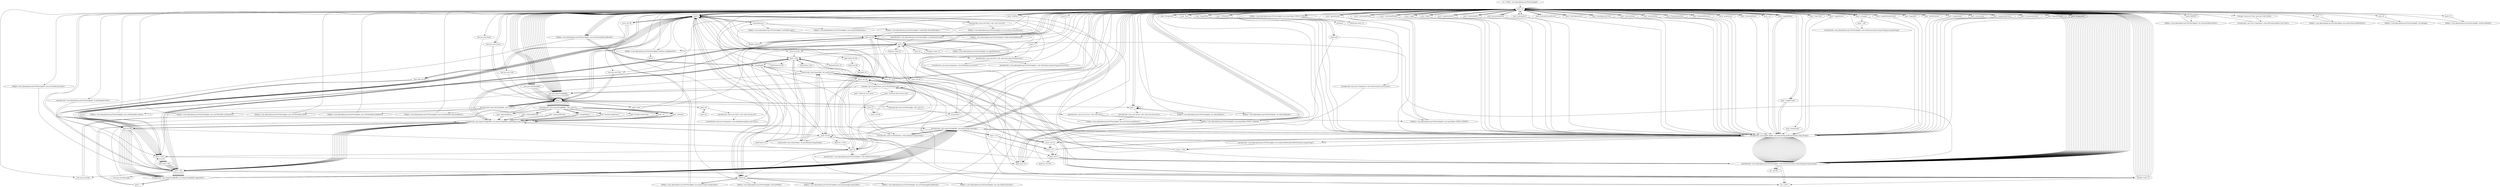 digraph "" {
    "r0 := @this: com.objectplanet.gui.PieChartApplet"
    "load.r r0"
    "r0 := @this: com.objectplanet.gui.PieChartApplet"->"load.r r0";
    "push 0"
    "load.r r0"->"push 0";
    "fieldput <com.objectplanet.gui.PieChartApplet: boolean autoRepaintOn>"
    "push 0"->"fieldput <com.objectplanet.gui.PieChartApplet: boolean autoRepaintOn>";
    "fieldput <com.objectplanet.gui.PieChartApplet: boolean autoRepaintOn>"->"load.r r0";
    "load.r r0"->"push 0";
    "push 0"->"push 0";
    "newmultiarray 2"
    "push 0"->"newmultiarray 2";
    "fieldput <com.objectplanet.gui.PieChartApplet: java.lang.Double[][] data>"
    "newmultiarray 2"->"fieldput <com.objectplanet.gui.PieChartApplet: java.lang.Double[][] data>";
    "fieldput <com.objectplanet.gui.PieChartApplet: java.lang.Double[][] data>"->"load.r r0";
    "load.r r0"->"push 0";
    "newarray"
    "push 0"->"newarray";
    "fieldput <com.objectplanet.gui.PieChartApplet: java.lang.String[] sampleLabels>"
    "newarray"->"fieldput <com.objectplanet.gui.PieChartApplet: java.lang.String[] sampleLabels>";
    "fieldput <com.objectplanet.gui.PieChartApplet: java.lang.String[] sampleLabels>"->"load.r r0";
    "load.r r0"->"push 0";
    "push 0"->"newarray";
    "fieldput <com.objectplanet.gui.PieChartApplet: java.lang.String[] seriesLabels>"
    "newarray"->"fieldput <com.objectplanet.gui.PieChartApplet: java.lang.String[] seriesLabels>";
    "fieldput <com.objectplanet.gui.PieChartApplet: java.lang.String[] seriesLabels>"->"load.r r0";
    "new java.util.Hashtable"
    "load.r r0"->"new java.util.Hashtable";
    "dup1.r"
    "new java.util.Hashtable"->"dup1.r";
    "specialinvoke <java.util.Hashtable: void <init>()>"
    "dup1.r"->"specialinvoke <java.util.Hashtable: void <init>()>";
    "fieldput <com.objectplanet.gui.PieChartApplet: java.util.Hashtable urlList>"
    "specialinvoke <java.util.Hashtable: void <init>()>"->"fieldput <com.objectplanet.gui.PieChartApplet: java.util.Hashtable urlList>";
    "fieldput <com.objectplanet.gui.PieChartApplet: java.util.Hashtable urlList>"->"load.r r0";
    "load.r r0"->"new java.util.Hashtable";
    "new java.util.Hashtable"->"dup1.r";
    "dup1.r"->"specialinvoke <java.util.Hashtable: void <init>()>";
    "fieldput <com.objectplanet.gui.PieChartApplet: java.util.Hashtable urlTargetList>"
    "specialinvoke <java.util.Hashtable: void <init>()>"->"fieldput <com.objectplanet.gui.PieChartApplet: java.util.Hashtable urlTargetList>";
    "fieldput <com.objectplanet.gui.PieChartApplet: java.util.Hashtable urlTargetList>"->"load.r r0";
    "load.r r0"->"new java.util.Hashtable";
    "new java.util.Hashtable"->"dup1.r";
    "dup1.r"->"specialinvoke <java.util.Hashtable: void <init>()>";
    "fieldput <com.objectplanet.gui.PieChartApplet: java.util.Hashtable labels>"
    "specialinvoke <java.util.Hashtable: void <init>()>"->"fieldput <com.objectplanet.gui.PieChartApplet: java.util.Hashtable labels>";
    "fieldput <com.objectplanet.gui.PieChartApplet: java.util.Hashtable labels>"->"load.r r0";
    "load.r r0"->"new java.util.Hashtable";
    "new java.util.Hashtable"->"dup1.r";
    "dup1.r"->"specialinvoke <java.util.Hashtable: void <init>()>";
    "fieldput <com.objectplanet.gui.PieChartApplet: java.util.Hashtable labelFonts>"
    "specialinvoke <java.util.Hashtable: void <init>()>"->"fieldput <com.objectplanet.gui.PieChartApplet: java.util.Hashtable labelFonts>";
    "fieldput <com.objectplanet.gui.PieChartApplet: java.util.Hashtable labelFonts>"->"load.r r0";
    "load.r r0"->"push 0";
    "push 0"->"push 0";
    "push 0"->"newmultiarray 2";
    "fieldput <com.objectplanet.gui.PieChartApplet: boolean[][] selectedSamples>"
    "newmultiarray 2"->"fieldput <com.objectplanet.gui.PieChartApplet: boolean[][] selectedSamples>";
    "fieldput <com.objectplanet.gui.PieChartApplet: boolean[][] selectedSamples>"->"load.r r0";
    "new java.awt.Point"
    "load.r r0"->"new java.awt.Point";
    "new java.awt.Point"->"dup1.r";
    "dup1.r"->"push 0";
    "push 0"->"push 0";
    "specialinvoke <java.awt.Point: void <init>(int,int)>"
    "push 0"->"specialinvoke <java.awt.Point: void <init>(int,int)>";
    "fieldput <com.objectplanet.gui.PieChartApplet: java.awt.Point mousePosition>"
    "specialinvoke <java.awt.Point: void <init>(int,int)>"->"fieldput <com.objectplanet.gui.PieChartApplet: java.awt.Point mousePosition>";
    "fieldput <com.objectplanet.gui.PieChartApplet: java.awt.Point mousePosition>"->"load.r r0";
    "load.r r0"->"new java.util.Hashtable";
    "new java.util.Hashtable"->"dup1.r";
    "dup1.r"->"specialinvoke <java.util.Hashtable: void <init>()>";
    "fieldput <com.objectplanet.gui.PieChartApplet: java.util.Hashtable detachedSlices>"
    "specialinvoke <java.util.Hashtable: void <init>()>"->"fieldput <com.objectplanet.gui.PieChartApplet: java.util.Hashtable detachedSlices>";
    "fieldput <com.objectplanet.gui.PieChartApplet: java.util.Hashtable detachedSlices>"->"load.r r0";
    "new java.awt.Insets"
    "load.r r0"->"new java.awt.Insets";
    "new java.awt.Insets"->"dup1.r";
    "push -1"
    "dup1.r"->"push -1";
    "push -1"->"push -1";
    "push -1"->"push -1";
    "push -1"->"push -1";
    "specialinvoke <java.awt.Insets: void <init>(int,int,int,int)>"
    "push -1"->"specialinvoke <java.awt.Insets: void <init>(int,int,int,int)>";
    "fieldput <com.objectplanet.gui.PieChartApplet: java.awt.Insets graphInsets>"
    "specialinvoke <java.awt.Insets: void <init>(int,int,int,int)>"->"fieldput <com.objectplanet.gui.PieChartApplet: java.awt.Insets graphInsets>";
    "fieldput <com.objectplanet.gui.PieChartApplet: java.awt.Insets graphInsets>"->"load.r r0";
    "push 3600000"
    "load.r r0"->"push 3600000";
    "fieldput <com.objectplanet.gui.PieChartApplet: int automaticRefreshTime>"
    "push 3600000"->"fieldput <com.objectplanet.gui.PieChartApplet: int automaticRefreshTime>";
    "fieldput <com.objectplanet.gui.PieChartApplet: int automaticRefreshTime>"->"load.r r0";
    "new java.awt.Cursor"
    "load.r r0"->"new java.awt.Cursor";
    "new java.awt.Cursor"->"dup1.r";
    "push 12"
    "dup1.r"->"push 12";
    "store.r $r136"
    "push 12"->"store.r $r136";
    "staticget <java.lang.System: java.io.PrintStream out>"
    "store.r $r136"->"staticget <java.lang.System: java.io.PrintStream out>";
    "push \"Could not set Cursor\""
    "staticget <java.lang.System: java.io.PrintStream out>"->"push \"Could not set Cursor\"";
    "virtualinvoke <java.io.PrintStream: void println(java.lang.String)>"
    "push \"Could not set Cursor\""->"virtualinvoke <java.io.PrintStream: void println(java.lang.String)>";
    "virtualinvoke <java.io.PrintStream: void println(java.lang.String)>"->"load.r r0";
    "push null"
    "load.r r0"->"push null";
    "fieldput <com.objectplanet.gui.PieChartApplet: java.lang.Object HAND_CURSOR>"
    "push null"->"fieldput <com.objectplanet.gui.PieChartApplet: java.lang.Object HAND_CURSOR>";
    "fieldput <com.objectplanet.gui.PieChartApplet: java.lang.Object HAND_CURSOR>"->"load.r r0";
    "load.r r0"->"push null";
    "fieldput <com.objectplanet.gui.PieChartApplet: java.lang.Object POINT_CURSOR>"
    "push null"->"fieldput <com.objectplanet.gui.PieChartApplet: java.lang.Object POINT_CURSOR>";
    "goto load.r r0"
    "fieldput <com.objectplanet.gui.PieChartApplet: java.lang.Object POINT_CURSOR>"->"goto load.r r0";
    "goto load.r r0"->"load.r r0";
    "staticget <java.awt.Color: java.awt.Color black>"
    "load.r r0"->"staticget <java.awt.Color: java.awt.Color black>";
    "virtualinvoke <java.awt.Component: void setForeground(java.awt.Color)>"
    "staticget <java.awt.Color: java.awt.Color black>"->"virtualinvoke <java.awt.Component: void setForeground(java.awt.Color)>";
    "virtualinvoke <java.awt.Component: void setForeground(java.awt.Color)>"->"load.r r0";
    "new java.awt.Color"
    "load.r r0"->"new java.awt.Color";
    "new java.awt.Color"->"dup1.r";
    "push 231"
    "dup1.r"->"push 231";
    "push 221"
    "push 231"->"push 221";
    "push 221"->"push 231";
    "specialinvoke <java.awt.Color: void <init>(int,int,int)>"
    "push 231"->"specialinvoke <java.awt.Color: void <init>(int,int,int)>";
    "virtualinvoke <java.awt.Component: void setBackground(java.awt.Color)>"
    "specialinvoke <java.awt.Color: void <init>(int,int,int)>"->"virtualinvoke <java.awt.Component: void setBackground(java.awt.Color)>";
    "virtualinvoke <java.awt.Component: void setBackground(java.awt.Color)>"->"load.r r0";
    "new java.awt.Font"
    "load.r r0"->"new java.awt.Font";
    "new java.awt.Font"->"dup1.r";
    "push \"Arial\""
    "dup1.r"->"push \"Arial\"";
    "push \"Arial\""->"push 0";
    "push 11"
    "push 0"->"push 11";
    "specialinvoke <java.awt.Font: void <init>(java.lang.String,int,int)>"
    "push 11"->"specialinvoke <java.awt.Font: void <init>(java.lang.String,int,int)>";
    "virtualinvoke <java.awt.Component: void setFont(java.awt.Font)>"
    "specialinvoke <java.awt.Font: void <init>(java.lang.String,int,int)>"->"virtualinvoke <java.awt.Component: void setFont(java.awt.Font)>";
    "virtualinvoke <java.awt.Component: void setFont(java.awt.Font)>"->"load.r r0";
    "push \"titleFont\""
    "load.r r0"->"push \"titleFont\"";
    "push \"titleFont\""->"new java.awt.Font";
    "new java.awt.Font"->"dup1.r";
    "dup1.r"->"push \"Arial\"";
    "push 1"
    "push \"Arial\""->"push 1";
    "push 14"
    "push 1"->"push 14";
    "push 14"->"specialinvoke <java.awt.Font: void <init>(java.lang.String,int,int)>";
    "specialinvoke <com.objectplanet.gui.PieChartApplet: void setFont(java.lang.String,java.awt.Font)>"
    "specialinvoke <java.awt.Font: void <init>(java.lang.String,int,int)>"->"specialinvoke <com.objectplanet.gui.PieChartApplet: void setFont(java.lang.String,java.awt.Font)>";
    "specialinvoke <com.objectplanet.gui.PieChartApplet: void setFont(java.lang.String,java.awt.Font)>"->"load.r r0";
    "push \",\""
    "load.r r0"->"push \",\"";
    "fieldput <com.objectplanet.gui.PieChartApplet: java.lang.String labelDelimiter>"
    "push \",\""->"fieldput <com.objectplanet.gui.PieChartApplet: java.lang.String labelDelimiter>";
    "fieldput <com.objectplanet.gui.PieChartApplet: java.lang.String labelDelimiter>"->"load.r r0";
    "load.r r0"->"push 1";
    "fieldput <com.objectplanet.gui.PieChartApplet: int legendPosition>"
    "push 1"->"fieldput <com.objectplanet.gui.PieChartApplet: int legendPosition>";
    "fieldput <com.objectplanet.gui.PieChartApplet: int legendPosition>"->"load.r r0";
    "load.r r0"->"push -1";
    "fieldput <com.objectplanet.gui.PieChartApplet: int selectedSeries>"
    "push -1"->"fieldput <com.objectplanet.gui.PieChartApplet: int selectedSeries>";
    "fieldput <com.objectplanet.gui.PieChartApplet: int selectedSeries>"->"load.r r0";
    "load.r r0"->"push -1";
    "fieldput <com.objectplanet.gui.PieChartApplet: int selectedSample>"
    "push -1"->"fieldput <com.objectplanet.gui.PieChartApplet: int selectedSample>";
    "fieldput <com.objectplanet.gui.PieChartApplet: int selectedSample>"->"load.r r0";
    "push 20"
    "load.r r0"->"push 20";
    "fieldput <com.objectplanet.gui.PieChartApplet: int pieAngle>"
    "push 20"->"fieldput <com.objectplanet.gui.PieChartApplet: int pieAngle>";
    "fieldput <com.objectplanet.gui.PieChartApplet: int pieAngle>"->"load.r r0";
    "push 0.4"
    "load.r r0"->"push 0.4";
    "fieldput <com.objectplanet.gui.PieChartApplet: double pieDepth>"
    "push 0.4"->"fieldput <com.objectplanet.gui.PieChartApplet: double pieDepth>";
    "fieldput <com.objectplanet.gui.PieChartApplet: double pieDepth>"->"load.r r0";
    "push 0.1"
    "load.r r0"->"push 0.1";
    "fieldput <com.objectplanet.gui.PieChartApplet: double detachedDistance>"
    "push 0.1"->"fieldput <com.objectplanet.gui.PieChartApplet: double detachedDistance>";
    "fieldput <com.objectplanet.gui.PieChartApplet: double detachedDistance>"->"push 1";
    "store.i $r136"
    "push 1"->"store.i $r136";
    "store.i $r136"->"push 0";
    "store.i i9"
    "push 0"->"store.i i9";
    "store.i i9"->"load.r r0";
    "load.r r0"->"load.r r0";
    "push \"sampleValues\""
    "load.r r0"->"push \"sampleValues\"";
    "virtualinvoke <java.applet.Applet: java.lang.String getParameter(java.lang.String)>"
    "push \"sampleValues\""->"virtualinvoke <java.applet.Applet: java.lang.String getParameter(java.lang.String)>";
    "specialinvoke <com.objectplanet.gui.PieChartApplet: java.lang.Double[] getDoubleValues(java.lang.String)>"
    "virtualinvoke <java.applet.Applet: java.lang.String getParameter(java.lang.String)>"->"specialinvoke <com.objectplanet.gui.PieChartApplet: java.lang.Double[] getDoubleValues(java.lang.String)>";
    "store.r r163"
    "specialinvoke <com.objectplanet.gui.PieChartApplet: java.lang.Double[] getDoubleValues(java.lang.String)>"->"store.r r163";
    "load.r r163"
    "store.r r163"->"load.r r163";
    "ifnull load.r r163"
    "load.r r163"->"ifnull load.r r163";
    "ifnull load.r r163"->"load.r r163";
    "arraylength"
    "load.r r163"->"arraylength";
    "arraylength"->"store.i i9";
    "store.i i9"->"load.r r0";
    "push \"sampleCount\""
    "load.r r0"->"push \"sampleCount\"";
    "push \"sampleCount\""->"virtualinvoke <java.applet.Applet: java.lang.String getParameter(java.lang.String)>";
    "store.r $r138"
    "virtualinvoke <java.applet.Applet: java.lang.String getParameter(java.lang.String)>"->"store.r $r138";
    "load.r $r138"
    "store.r $r138"->"load.r $r138";
    "ifnull load.r r0"
    "load.r $r138"->"ifnull load.r r0";
    "ifnull load.r r0"->"push 0";
    "push 0"->"load.r $r138";
    "staticinvoke <java.lang.Integer: int parseInt(java.lang.String)>"
    "load.r $r138"->"staticinvoke <java.lang.Integer: int parseInt(java.lang.String)>";
    "staticinvoke <java.lang.Math: int max(int,int)>"
    "staticinvoke <java.lang.Integer: int parseInt(java.lang.String)>"->"staticinvoke <java.lang.Math: int max(int,int)>";
    "staticinvoke <java.lang.Math: int max(int,int)>"->"store.i i9";
    "store.i i9"->"goto load.r r0";
    "goto load.r r0"->"load.r r0";
    "load.r r0"->"push 1";
    "load.i i9"
    "push 1"->"load.i i9";
    "specialinvoke <com.objectplanet.gui.PieChartApplet: void setDataCount(int,int)>"
    "load.i i9"->"specialinvoke <com.objectplanet.gui.PieChartApplet: void setDataCount(int,int)>";
    "specialinvoke <com.objectplanet.gui.PieChartApplet: void setDataCount(int,int)>"->"load.r r0";
    "load.r r0"->"push \"sampleValues\"";
    "push \"sampleValues\""->"load.r r0";
    "load.r r0"->"push \"sampleValues\"";
    "push \"sampleValues\""->"virtualinvoke <java.applet.Applet: java.lang.String getParameter(java.lang.String)>";
    "specialinvoke <com.objectplanet.gui.PieChartApplet: void initParameter(java.lang.String,java.lang.String)>"
    "virtualinvoke <java.applet.Applet: java.lang.String getParameter(java.lang.String)>"->"specialinvoke <com.objectplanet.gui.PieChartApplet: void initParameter(java.lang.String,java.lang.String)>";
    "specialinvoke <com.objectplanet.gui.PieChartApplet: void initParameter(java.lang.String,java.lang.String)>"->"load.r r163";
    "ifnonnull load.r r0"
    "load.r r163"->"ifnonnull load.r r0";
    "ifnonnull load.r r0"->"load.r r0";
    "push \"seriesCount\""
    "load.r r0"->"push \"seriesCount\"";
    "push \"seriesCount\""->"virtualinvoke <java.applet.Applet: java.lang.String getParameter(java.lang.String)>";
    "virtualinvoke <java.applet.Applet: java.lang.String getParameter(java.lang.String)>"->"store.r r163";
    "store.r r163"->"load.r r163";
    "load.r r163"->"ifnull load.r r0";
    "ifnull load.r r0"->"push 1";
    "push 1"->"load.r r163";
    "load.r r163"->"staticinvoke <java.lang.Integer: int parseInt(java.lang.String)>";
    "staticinvoke <java.lang.Integer: int parseInt(java.lang.String)>"->"staticinvoke <java.lang.Math: int max(int,int)>";
    "staticinvoke <java.lang.Math: int max(int,int)>"->"store.i $r136";
    "store.i $r136"->"goto load.r r0";
    "goto load.r r0"->"load.r r0";
    "load.r r0"->"push \"sampleCount\"";
    "push \"sampleCount\""->"virtualinvoke <java.applet.Applet: java.lang.String getParameter(java.lang.String)>";
    "virtualinvoke <java.applet.Applet: java.lang.String getParameter(java.lang.String)>"->"store.r r163";
    "store.r r163"->"push 1";
    "store.b $r138"
    "push 1"->"store.b $r138";
    "store.b $r138"->"load.r r163";
    "ifnull load.b $r138"
    "load.r r163"->"ifnull load.b $r138";
    "ifnull load.b $r138"->"push 0";
    "push 0"->"load.r r163";
    "load.r r163"->"staticinvoke <java.lang.Integer: int parseInt(java.lang.String)>";
    "staticinvoke <java.lang.Integer: int parseInt(java.lang.String)>"->"staticinvoke <java.lang.Math: int max(int,int)>";
    "staticinvoke <java.lang.Math: int max(int,int)>"->"store.i i9";
    "store.i i9"->"push 0";
    "push 0"->"store.b $r138";
    "goto load.b $r138"
    "store.b $r138"->"goto load.b $r138";
    "load.b $r138"
    "goto load.b $r138"->"load.b $r138";
    "ifeq load.r r0"
    "load.b $r138"->"ifeq load.r r0";
    "ifeq load.r r0"->"push 0";
    "store.i r163"
    "push 0"->"store.i r163";
    "goto load.i r163"
    "store.i r163"->"goto load.i r163";
    "load.i r163"
    "goto load.i r163"->"load.i r163";
    "load.i $r136"
    "load.i r163"->"load.i $r136";
    "ifcmplt.i load.r r0"
    "load.i $r136"->"ifcmplt.i load.r r0";
    "ifcmplt.i load.r r0"->"load.r r0";
    "load.r r0"->"load.i $r136";
    "load.i $r136"->"load.i i9";
    "load.i i9"->"specialinvoke <com.objectplanet.gui.PieChartApplet: void setDataCount(int,int)>";
    "specialinvoke <com.objectplanet.gui.PieChartApplet: void setDataCount(int,int)>"->"push 0";
    "push 0"->"store.i r163";
    "store.i r163"->"goto load.i r163";
    "goto load.i r163"->"load.i r163";
    "load.i r163"->"load.i $r136";
    "load.i $r136"->"ifcmplt.i load.r r0";
    "ifcmplt.i load.r r0"->"load.r r0";
    "load.r r0"->"load.i $r136";
    "load.i $r136"->"newarray";
    "newarray"->"fieldput <com.objectplanet.gui.PieChartApplet: java.lang.String[] seriesLabels>";
    "fieldput <com.objectplanet.gui.PieChartApplet: java.lang.String[] seriesLabels>"->"load.r r0";
    "load.r r0"->"load.i i9";
    "load.i i9"->"newarray";
    "newarray"->"fieldput <com.objectplanet.gui.PieChartApplet: java.lang.String[] sampleLabels>";
    "fieldput <com.objectplanet.gui.PieChartApplet: java.lang.String[] sampleLabels>"->"load.r r0";
    "load.r r0"->"load.i $r136";
    "load.i $r136"->"load.i i9";
    "load.i i9"->"newmultiarray 2";
    "fieldput <com.objectplanet.gui.PieChartApplet: double[][] angles>"
    "newmultiarray 2"->"fieldput <com.objectplanet.gui.PieChartApplet: double[][] angles>";
    "fieldput <com.objectplanet.gui.PieChartApplet: double[][] angles>"->"load.i $r136";
    "load.i $r136"->"push 1";
    "ifcmpne.i load.i i9"
    "push 1"->"ifcmpne.i load.i i9";
    "ifcmpne.i load.i i9"->"push 1";
    "push 1"->"store.i r163";
    "store.i r163"->"goto load.r r0";
    "goto load.r r0"->"load.r r0";
    "load.r r0"->"load.i r163";
    "load.i r163"->"newarray";
    "fieldput <com.objectplanet.gui.PieChartApplet: java.awt.Rectangle[] pieBounds>"
    "newarray"->"fieldput <com.objectplanet.gui.PieChartApplet: java.awt.Rectangle[] pieBounds>";
    "fieldput <com.objectplanet.gui.PieChartApplet: java.awt.Rectangle[] pieBounds>"->"load.r r0";
    "load.r r0"->"load.r r0";
    "fieldget <com.objectplanet.gui.PieChartApplet: java.awt.Rectangle[] pieBounds>"
    "load.r r0"->"fieldget <com.objectplanet.gui.PieChartApplet: java.awt.Rectangle[] pieBounds>";
    "fieldget <com.objectplanet.gui.PieChartApplet: java.awt.Rectangle[] pieBounds>"->"arraylength";
    "arraylength"->"newarray";
    "fieldput <com.objectplanet.gui.PieChartApplet: java.awt.Point[] pieCenter>"
    "newarray"->"fieldput <com.objectplanet.gui.PieChartApplet: java.awt.Point[] pieCenter>";
    "fieldput <com.objectplanet.gui.PieChartApplet: java.awt.Point[] pieCenter>"->"load.r r0";
    "load.r r0"->"load.r r0";
    "load.r r0"->"fieldget <com.objectplanet.gui.PieChartApplet: java.awt.Rectangle[] pieBounds>";
    "fieldget <com.objectplanet.gui.PieChartApplet: java.awt.Rectangle[] pieBounds>"->"arraylength";
    "arraylength"->"newarray";
    "fieldput <com.objectplanet.gui.PieChartApplet: int[] pieWidth>"
    "newarray"->"fieldput <com.objectplanet.gui.PieChartApplet: int[] pieWidth>";
    "fieldput <com.objectplanet.gui.PieChartApplet: int[] pieWidth>"->"push 0";
    "push 0"->"store.i r163";
    "store.i r163"->"goto load.i r163";
    "goto load.i r163"->"load.i r163";
    "load.i r163"->"load.r r0";
    "load.r r0"->"fieldget <com.objectplanet.gui.PieChartApplet: java.awt.Rectangle[] pieBounds>";
    "fieldget <com.objectplanet.gui.PieChartApplet: java.awt.Rectangle[] pieBounds>"->"arraylength";
    "arraylength"->"ifcmplt.i load.r r0";
    "ifcmplt.i load.r r0"->"load.r r0";
    "push \"chartTitle\""
    "load.r r0"->"push \"chartTitle\"";
    "push \"chartTitle\""->"load.r r0";
    "load.r r0"->"push \"chartTitle\"";
    "push \"chartTitle\""->"virtualinvoke <java.applet.Applet: java.lang.String getParameter(java.lang.String)>";
    "virtualinvoke <java.applet.Applet: java.lang.String getParameter(java.lang.String)>"->"specialinvoke <com.objectplanet.gui.PieChartApplet: void initParameter(java.lang.String,java.lang.String)>";
    "specialinvoke <com.objectplanet.gui.PieChartApplet: void initParameter(java.lang.String,java.lang.String)>"->"load.r r0";
    "push \"sampleColors\""
    "load.r r0"->"push \"sampleColors\"";
    "push \"sampleColors\""->"load.r r0";
    "load.r r0"->"push \"sampleColors\"";
    "push \"sampleColors\""->"virtualinvoke <java.applet.Applet: java.lang.String getParameter(java.lang.String)>";
    "virtualinvoke <java.applet.Applet: java.lang.String getParameter(java.lang.String)>"->"specialinvoke <com.objectplanet.gui.PieChartApplet: void initParameter(java.lang.String,java.lang.String)>";
    "specialinvoke <com.objectplanet.gui.PieChartApplet: void initParameter(java.lang.String,java.lang.String)>"->"load.r r0";
    "push \"sampleDecimalCount\""
    "load.r r0"->"push \"sampleDecimalCount\"";
    "push \"sampleDecimalCount\""->"load.r r0";
    "load.r r0"->"push \"sampleDecimalCount\"";
    "push \"sampleDecimalCount\""->"virtualinvoke <java.applet.Applet: java.lang.String getParameter(java.lang.String)>";
    "virtualinvoke <java.applet.Applet: java.lang.String getParameter(java.lang.String)>"->"specialinvoke <com.objectplanet.gui.PieChartApplet: void initParameter(java.lang.String,java.lang.String)>";
    "specialinvoke <com.objectplanet.gui.PieChartApplet: void initParameter(java.lang.String,java.lang.String)>"->"load.r r0";
    "push \"legendOn\""
    "load.r r0"->"push \"legendOn\"";
    "push \"legendOn\""->"load.r r0";
    "load.r r0"->"push \"legendOn\"";
    "push \"legendOn\""->"virtualinvoke <java.applet.Applet: java.lang.String getParameter(java.lang.String)>";
    "virtualinvoke <java.applet.Applet: java.lang.String getParameter(java.lang.String)>"->"specialinvoke <com.objectplanet.gui.PieChartApplet: void initParameter(java.lang.String,java.lang.String)>";
    "specialinvoke <com.objectplanet.gui.PieChartApplet: void initParameter(java.lang.String,java.lang.String)>"->"load.r r0";
    "push \"labelDelimiter\""
    "load.r r0"->"push \"labelDelimiter\"";
    "push \"labelDelimiter\""->"load.r r0";
    "load.r r0"->"push \"labelDelimiter\"";
    "push \"labelDelimiter\""->"virtualinvoke <java.applet.Applet: java.lang.String getParameter(java.lang.String)>";
    "virtualinvoke <java.applet.Applet: java.lang.String getParameter(java.lang.String)>"->"specialinvoke <com.objectplanet.gui.PieChartApplet: void initParameter(java.lang.String,java.lang.String)>";
    "specialinvoke <com.objectplanet.gui.PieChartApplet: void initParameter(java.lang.String,java.lang.String)>"->"load.r r0";
    "push \"sampleLabels\""
    "load.r r0"->"push \"sampleLabels\"";
    "push \"sampleLabels\""->"load.r r0";
    "load.r r0"->"push \"sampleLabels\"";
    "push \"sampleLabels\""->"virtualinvoke <java.applet.Applet: java.lang.String getParameter(java.lang.String)>";
    "virtualinvoke <java.applet.Applet: java.lang.String getParameter(java.lang.String)>"->"specialinvoke <com.objectplanet.gui.PieChartApplet: void initParameter(java.lang.String,java.lang.String)>";
    "specialinvoke <com.objectplanet.gui.PieChartApplet: void initParameter(java.lang.String,java.lang.String)>"->"load.r r0";
    "push \"seriesLabels\""
    "load.r r0"->"push \"seriesLabels\"";
    "push \"seriesLabels\""->"load.r r0";
    "load.r r0"->"push \"seriesLabels\"";
    "push \"seriesLabels\""->"virtualinvoke <java.applet.Applet: java.lang.String getParameter(java.lang.String)>";
    "virtualinvoke <java.applet.Applet: java.lang.String getParameter(java.lang.String)>"->"specialinvoke <com.objectplanet.gui.PieChartApplet: void initParameter(java.lang.String,java.lang.String)>";
    "specialinvoke <com.objectplanet.gui.PieChartApplet: void initParameter(java.lang.String,java.lang.String)>"->"load.r r0";
    "push \"sampleLabelColors\""
    "load.r r0"->"push \"sampleLabelColors\"";
    "push \"sampleLabelColors\""->"load.r r0";
    "load.r r0"->"push \"sampleLabelColors\"";
    "push \"sampleLabelColors\""->"virtualinvoke <java.applet.Applet: java.lang.String getParameter(java.lang.String)>";
    "virtualinvoke <java.applet.Applet: java.lang.String getParameter(java.lang.String)>"->"specialinvoke <com.objectplanet.gui.PieChartApplet: void initParameter(java.lang.String,java.lang.String)>";
    "specialinvoke <com.objectplanet.gui.PieChartApplet: void initParameter(java.lang.String,java.lang.String)>"->"load.r r0";
    "push \"seriesLabelColors\""
    "load.r r0"->"push \"seriesLabelColors\"";
    "push \"seriesLabelColors\""->"load.r r0";
    "load.r r0"->"push \"seriesLabelColors\"";
    "push \"seriesLabelColors\""->"virtualinvoke <java.applet.Applet: java.lang.String getParameter(java.lang.String)>";
    "virtualinvoke <java.applet.Applet: java.lang.String getParameter(java.lang.String)>"->"specialinvoke <com.objectplanet.gui.PieChartApplet: void initParameter(java.lang.String,java.lang.String)>";
    "specialinvoke <com.objectplanet.gui.PieChartApplet: void initParameter(java.lang.String,java.lang.String)>"->"load.r r0";
    "push \"legendPosition\""
    "load.r r0"->"push \"legendPosition\"";
    "push \"legendPosition\""->"load.r r0";
    "load.r r0"->"push \"legendPosition\"";
    "push \"legendPosition\""->"virtualinvoke <java.applet.Applet: java.lang.String getParameter(java.lang.String)>";
    "virtualinvoke <java.applet.Applet: java.lang.String getParameter(java.lang.String)>"->"specialinvoke <com.objectplanet.gui.PieChartApplet: void initParameter(java.lang.String,java.lang.String)>";
    "specialinvoke <com.objectplanet.gui.PieChartApplet: void initParameter(java.lang.String,java.lang.String)>"->"load.r r0";
    "push \"background\""
    "load.r r0"->"push \"background\"";
    "push \"background\""->"load.r r0";
    "load.r r0"->"push \"background\"";
    "push \"background\""->"virtualinvoke <java.applet.Applet: java.lang.String getParameter(java.lang.String)>";
    "virtualinvoke <java.applet.Applet: java.lang.String getParameter(java.lang.String)>"->"specialinvoke <com.objectplanet.gui.PieChartApplet: void initParameter(java.lang.String,java.lang.String)>";
    "specialinvoke <com.objectplanet.gui.PieChartApplet: void initParameter(java.lang.String,java.lang.String)>"->"load.r r0";
    "push \"foreground\""
    "load.r r0"->"push \"foreground\"";
    "push \"foreground\""->"load.r r0";
    "load.r r0"->"push \"foreground\"";
    "push \"foreground\""->"virtualinvoke <java.applet.Applet: java.lang.String getParameter(java.lang.String)>";
    "virtualinvoke <java.applet.Applet: java.lang.String getParameter(java.lang.String)>"->"specialinvoke <com.objectplanet.gui.PieChartApplet: void initParameter(java.lang.String,java.lang.String)>";
    "specialinvoke <com.objectplanet.gui.PieChartApplet: void initParameter(java.lang.String,java.lang.String)>"->"load.r r0";
    "load.r r0"->"push \"titleFont\"";
    "push \"titleFont\""->"load.r r0";
    "load.r r0"->"push \"titleFont\"";
    "push \"titleFont\""->"virtualinvoke <java.applet.Applet: java.lang.String getParameter(java.lang.String)>";
    "virtualinvoke <java.applet.Applet: java.lang.String getParameter(java.lang.String)>"->"specialinvoke <com.objectplanet.gui.PieChartApplet: void initParameter(java.lang.String,java.lang.String)>";
    "specialinvoke <com.objectplanet.gui.PieChartApplet: void initParameter(java.lang.String,java.lang.String)>"->"load.r r0";
    "push \"font\""
    "load.r r0"->"push \"font\"";
    "push \"font\""->"load.r r0";
    "load.r r0"->"push \"font\"";
    "push \"font\""->"virtualinvoke <java.applet.Applet: java.lang.String getParameter(java.lang.String)>";
    "virtualinvoke <java.applet.Applet: java.lang.String getParameter(java.lang.String)>"->"specialinvoke <com.objectplanet.gui.PieChartApplet: void initParameter(java.lang.String,java.lang.String)>";
    "specialinvoke <com.objectplanet.gui.PieChartApplet: void initParameter(java.lang.String,java.lang.String)>"->"load.r r0";
    "push \"legendFont\""
    "load.r r0"->"push \"legendFont\"";
    "push \"legendFont\""->"load.r r0";
    "load.r r0"->"push \"legendFont\"";
    "push \"legendFont\""->"virtualinvoke <java.applet.Applet: java.lang.String getParameter(java.lang.String)>";
    "virtualinvoke <java.applet.Applet: java.lang.String getParameter(java.lang.String)>"->"specialinvoke <com.objectplanet.gui.PieChartApplet: void initParameter(java.lang.String,java.lang.String)>";
    "specialinvoke <com.objectplanet.gui.PieChartApplet: void initParameter(java.lang.String,java.lang.String)>"->"load.r r0";
    "push \"3DModeOn\""
    "load.r r0"->"push \"3DModeOn\"";
    "push \"3DModeOn\""->"load.r r0";
    "load.r r0"->"push \"3DModeOn\"";
    "push \"3DModeOn\""->"virtualinvoke <java.applet.Applet: java.lang.String getParameter(java.lang.String)>";
    "virtualinvoke <java.applet.Applet: java.lang.String getParameter(java.lang.String)>"->"specialinvoke <com.objectplanet.gui.PieChartApplet: void initParameter(java.lang.String,java.lang.String)>";
    "specialinvoke <com.objectplanet.gui.PieChartApplet: void initParameter(java.lang.String,java.lang.String)>"->"load.r r0";
    "push \"legendLabels\""
    "load.r r0"->"push \"legendLabels\"";
    "push \"legendLabels\""->"load.r r0";
    "load.r r0"->"push \"legendLabels\"";
    "push \"legendLabels\""->"virtualinvoke <java.applet.Applet: java.lang.String getParameter(java.lang.String)>";
    "virtualinvoke <java.applet.Applet: java.lang.String getParameter(java.lang.String)>"->"specialinvoke <com.objectplanet.gui.PieChartApplet: void initParameter(java.lang.String,java.lang.String)>";
    "specialinvoke <com.objectplanet.gui.PieChartApplet: void initParameter(java.lang.String,java.lang.String)>"->"load.r r0";
    "push \"valueLabelPrefix\""
    "load.r r0"->"push \"valueLabelPrefix\"";
    "push \"valueLabelPrefix\""->"load.r r0";
    "load.r r0"->"push \"valueLabelPrefix\"";
    "push \"valueLabelPrefix\""->"virtualinvoke <java.applet.Applet: java.lang.String getParameter(java.lang.String)>";
    "virtualinvoke <java.applet.Applet: java.lang.String getParameter(java.lang.String)>"->"specialinvoke <com.objectplanet.gui.PieChartApplet: void initParameter(java.lang.String,java.lang.String)>";
    "specialinvoke <com.objectplanet.gui.PieChartApplet: void initParameter(java.lang.String,java.lang.String)>"->"load.r r0";
    "push \"valueLabelPostfix\""
    "load.r r0"->"push \"valueLabelPostfix\"";
    "push \"valueLabelPostfix\""->"load.r r0";
    "load.r r0"->"push \"valueLabelPostfix\"";
    "push \"valueLabelPostfix\""->"virtualinvoke <java.applet.Applet: java.lang.String getParameter(java.lang.String)>";
    "virtualinvoke <java.applet.Applet: java.lang.String getParameter(java.lang.String)>"->"specialinvoke <com.objectplanet.gui.PieChartApplet: void initParameter(java.lang.String,java.lang.String)>";
    "specialinvoke <com.objectplanet.gui.PieChartApplet: void initParameter(java.lang.String,java.lang.String)>"->"push 0";
    "push 0"->"store.i r163";
    "store.i r163"->"goto load.i r163";
    "goto load.i r163"->"load.i r163";
    "load.i r163"->"load.i $r136";
    "load.i $r136"->"ifcmplt.i load.r r0";
    "ifcmplt.i load.r r0"->"load.r r0";
    "push \"angle\""
    "load.r r0"->"push \"angle\"";
    "push \"angle\""->"load.r r0";
    "load.r r0"->"push \"angle\"";
    "push \"angle\""->"virtualinvoke <java.applet.Applet: java.lang.String getParameter(java.lang.String)>";
    "virtualinvoke <java.applet.Applet: java.lang.String getParameter(java.lang.String)>"->"specialinvoke <com.objectplanet.gui.PieChartApplet: void initParameter(java.lang.String,java.lang.String)>";
    "specialinvoke <com.objectplanet.gui.PieChartApplet: void initParameter(java.lang.String,java.lang.String)>"->"load.r r0";
    "push \"depth\""
    "load.r r0"->"push \"depth\"";
    "push \"depth\""->"load.r r0";
    "load.r r0"->"push \"depth\"";
    "push \"depth\""->"virtualinvoke <java.applet.Applet: java.lang.String getParameter(java.lang.String)>";
    "virtualinvoke <java.applet.Applet: java.lang.String getParameter(java.lang.String)>"->"specialinvoke <com.objectplanet.gui.PieChartApplet: void initParameter(java.lang.String,java.lang.String)>";
    "specialinvoke <com.objectplanet.gui.PieChartApplet: void initParameter(java.lang.String,java.lang.String)>"->"load.r r0";
    "push \"sampleLabelsOn\""
    "load.r r0"->"push \"sampleLabelsOn\"";
    "push \"sampleLabelsOn\""->"load.r r0";
    "load.r r0"->"push \"sampleLabelsOn\"";
    "push \"sampleLabelsOn\""->"virtualinvoke <java.applet.Applet: java.lang.String getParameter(java.lang.String)>";
    "virtualinvoke <java.applet.Applet: java.lang.String getParameter(java.lang.String)>"->"specialinvoke <com.objectplanet.gui.PieChartApplet: void initParameter(java.lang.String,java.lang.String)>";
    "specialinvoke <com.objectplanet.gui.PieChartApplet: void initParameter(java.lang.String,java.lang.String)>"->"load.r r0";
    "push \"valueLabelsOn\""
    "load.r r0"->"push \"valueLabelsOn\"";
    "push \"valueLabelsOn\""->"load.r r0";
    "load.r r0"->"push \"valueLabelsOn\"";
    "push \"valueLabelsOn\""->"virtualinvoke <java.applet.Applet: java.lang.String getParameter(java.lang.String)>";
    "virtualinvoke <java.applet.Applet: java.lang.String getParameter(java.lang.String)>"->"specialinvoke <com.objectplanet.gui.PieChartApplet: void initParameter(java.lang.String,java.lang.String)>";
    "specialinvoke <com.objectplanet.gui.PieChartApplet: void initParameter(java.lang.String,java.lang.String)>"->"load.r r0";
    "push \"percentLabelsOn\""
    "load.r r0"->"push \"percentLabelsOn\"";
    "push \"percentLabelsOn\""->"load.r r0";
    "load.r r0"->"push \"percentLabelsOn\"";
    "push \"percentLabelsOn\""->"virtualinvoke <java.applet.Applet: java.lang.String getParameter(java.lang.String)>";
    "virtualinvoke <java.applet.Applet: java.lang.String getParameter(java.lang.String)>"->"specialinvoke <com.objectplanet.gui.PieChartApplet: void initParameter(java.lang.String,java.lang.String)>";
    "specialinvoke <com.objectplanet.gui.PieChartApplet: void initParameter(java.lang.String,java.lang.String)>"->"load.r r0";
    "push \"pieLabelsOn\""
    "load.r r0"->"push \"pieLabelsOn\"";
    "push \"pieLabelsOn\""->"load.r r0";
    "load.r r0"->"push \"pieLabelsOn\"";
    "push \"pieLabelsOn\""->"virtualinvoke <java.applet.Applet: java.lang.String getParameter(java.lang.String)>";
    "virtualinvoke <java.applet.Applet: java.lang.String getParameter(java.lang.String)>"->"specialinvoke <com.objectplanet.gui.PieChartApplet: void initParameter(java.lang.String,java.lang.String)>";
    "specialinvoke <com.objectplanet.gui.PieChartApplet: void initParameter(java.lang.String,java.lang.String)>"->"load.r r0";
    "push \"percentDecimalCount\""
    "load.r r0"->"push \"percentDecimalCount\"";
    "push \"percentDecimalCount\""->"load.r r0";
    "load.r r0"->"push \"percentDecimalCount\"";
    "push \"percentDecimalCount\""->"virtualinvoke <java.applet.Applet: java.lang.String getParameter(java.lang.String)>";
    "virtualinvoke <java.applet.Applet: java.lang.String getParameter(java.lang.String)>"->"specialinvoke <com.objectplanet.gui.PieChartApplet: void initParameter(java.lang.String,java.lang.String)>";
    "specialinvoke <com.objectplanet.gui.PieChartApplet: void initParameter(java.lang.String,java.lang.String)>"->"load.r r0";
    "push \"sliceSeperatorOn\""
    "load.r r0"->"push \"sliceSeperatorOn\"";
    "push \"sliceSeperatorOn\""->"load.r r0";
    "load.r r0"->"push \"sliceSeperatorOn\"";
    "push \"sliceSeperatorOn\""->"virtualinvoke <java.applet.Applet: java.lang.String getParameter(java.lang.String)>";
    "virtualinvoke <java.applet.Applet: java.lang.String getParameter(java.lang.String)>"->"specialinvoke <com.objectplanet.gui.PieChartApplet: void initParameter(java.lang.String,java.lang.String)>";
    "specialinvoke <com.objectplanet.gui.PieChartApplet: void initParameter(java.lang.String,java.lang.String)>"->"load.r r0";
    "push \"sliceSeperatorColor\""
    "load.r r0"->"push \"sliceSeperatorColor\"";
    "push \"sliceSeperatorColor\""->"load.r r0";
    "load.r r0"->"push \"sliceSeperatorColor\"";
    "push \"sliceSeperatorColor\""->"virtualinvoke <java.applet.Applet: java.lang.String getParameter(java.lang.String)>";
    "virtualinvoke <java.applet.Applet: java.lang.String getParameter(java.lang.String)>"->"specialinvoke <com.objectplanet.gui.PieChartApplet: void initParameter(java.lang.String,java.lang.String)>";
    "specialinvoke <com.objectplanet.gui.PieChartApplet: void initParameter(java.lang.String,java.lang.String)>"->"load.r r0";
    "push \"selectionStyle\""
    "load.r r0"->"push \"selectionStyle\"";
    "push \"selectionStyle\""->"load.r r0";
    "load.r r0"->"push \"selectionStyle\"";
    "push \"selectionStyle\""->"virtualinvoke <java.applet.Applet: java.lang.String getParameter(java.lang.String)>";
    "virtualinvoke <java.applet.Applet: java.lang.String getParameter(java.lang.String)>"->"specialinvoke <com.objectplanet.gui.PieChartApplet: void initParameter(java.lang.String,java.lang.String)>";
    "specialinvoke <com.objectplanet.gui.PieChartApplet: void initParameter(java.lang.String,java.lang.String)>"->"load.r r0";
    "push \"pieLabelFont\""
    "load.r r0"->"push \"pieLabelFont\"";
    "push \"pieLabelFont\""->"load.r r0";
    "load.r r0"->"push \"pieLabelFont\"";
    "push \"pieLabelFont\""->"virtualinvoke <java.applet.Applet: java.lang.String getParameter(java.lang.String)>";
    "virtualinvoke <java.applet.Applet: java.lang.String getParameter(java.lang.String)>"->"specialinvoke <com.objectplanet.gui.PieChartApplet: void initParameter(java.lang.String,java.lang.String)>";
    "specialinvoke <com.objectplanet.gui.PieChartApplet: void initParameter(java.lang.String,java.lang.String)>"->"load.r r0";
    "push \"floatingLabelFont\""
    "load.r r0"->"push \"floatingLabelFont\"";
    "push \"floatingLabelFont\""->"load.r r0";
    "load.r r0"->"push \"floatingLabelFont\"";
    "push \"floatingLabelFont\""->"virtualinvoke <java.applet.Applet: java.lang.String getParameter(java.lang.String)>";
    "virtualinvoke <java.applet.Applet: java.lang.String getParameter(java.lang.String)>"->"specialinvoke <com.objectplanet.gui.PieChartApplet: void initParameter(java.lang.String,java.lang.String)>";
    "specialinvoke <com.objectplanet.gui.PieChartApplet: void initParameter(java.lang.String,java.lang.String)>"->"load.r r0";
    "push \"detachedDistance\""
    "load.r r0"->"push \"detachedDistance\"";
    "push \"detachedDistance\""->"load.r r0";
    "load.r r0"->"push \"detachedDistance\"";
    "push \"detachedDistance\""->"virtualinvoke <java.applet.Applet: java.lang.String getParameter(java.lang.String)>";
    "virtualinvoke <java.applet.Applet: java.lang.String getParameter(java.lang.String)>"->"specialinvoke <com.objectplanet.gui.PieChartApplet: void initParameter(java.lang.String,java.lang.String)>";
    "specialinvoke <com.objectplanet.gui.PieChartApplet: void initParameter(java.lang.String,java.lang.String)>"->"load.r r0";
    "push \"graphInsets\""
    "load.r r0"->"push \"graphInsets\"";
    "push \"graphInsets\""->"load.r r0";
    "load.r r0"->"push \"graphInsets\"";
    "push \"graphInsets\""->"virtualinvoke <java.applet.Applet: java.lang.String getParameter(java.lang.String)>";
    "virtualinvoke <java.applet.Applet: java.lang.String getParameter(java.lang.String)>"->"specialinvoke <com.objectplanet.gui.PieChartApplet: void initParameter(java.lang.String,java.lang.String)>";
    "specialinvoke <com.objectplanet.gui.PieChartApplet: void initParameter(java.lang.String,java.lang.String)>"->"load.r r0";
    "push \"detachedSlices\""
    "load.r r0"->"push \"detachedSlices\"";
    "push \"detachedSlices\""->"load.r r0";
    "load.r r0"->"push \"detachedSlices\"";
    "push \"detachedSlices\""->"virtualinvoke <java.applet.Applet: java.lang.String getParameter(java.lang.String)>";
    "virtualinvoke <java.applet.Applet: java.lang.String getParameter(java.lang.String)>"->"specialinvoke <com.objectplanet.gui.PieChartApplet: void initParameter(java.lang.String,java.lang.String)>";
    "specialinvoke <com.objectplanet.gui.PieChartApplet: void initParameter(java.lang.String,java.lang.String)>"->"load.r r0";
    "specialinvoke <com.objectplanet.gui.PieChartApplet: int getSeriesCount()>"
    "load.r r0"->"specialinvoke <com.objectplanet.gui.PieChartApplet: int getSeriesCount()>";
    "specialinvoke <com.objectplanet.gui.PieChartApplet: int getSeriesCount()>"->"push 1";
    "ifcmpne.i load.r r0"
    "push 1"->"ifcmpne.i load.r r0";
    "ifcmpne.i load.r r0"->"push 1";
    "push 1"->"store.i r163";
    "store.i r163"->"goto load.i r163";
    "goto load.i r163"->"load.i r163";
    "load.i r163"->"store.i r163";
    "store.i r163"->"push 0";
    "store.i $r138"
    "push 0"->"store.i $r138";
    "goto load.i $r138"
    "store.i $r138"->"goto load.i $r138";
    "load.i $r138"
    "goto load.i $r138"->"load.i $r138";
    "load.i $r138"->"load.i r163";
    "load.i r163"->"ifcmplt.i load.r r0";
    "ifcmplt.i load.r r0"->"load.r r0";
    "push \"url\""
    "load.r r0"->"push \"url\"";
    "push \"url\""->"load.r r0";
    "load.r r0"->"push \"url\"";
    "push \"url\""->"virtualinvoke <java.applet.Applet: java.lang.String getParameter(java.lang.String)>";
    "virtualinvoke <java.applet.Applet: java.lang.String getParameter(java.lang.String)>"->"specialinvoke <com.objectplanet.gui.PieChartApplet: void initParameter(java.lang.String,java.lang.String)>";
    "specialinvoke <com.objectplanet.gui.PieChartApplet: void initParameter(java.lang.String,java.lang.String)>"->"load.r r0";
    "push \"urltarget\""
    "load.r r0"->"push \"urltarget\"";
    "push \"_self\""
    "push \"urltarget\""->"push \"_self\"";
    "virtualinvoke <com.objectplanet.gui.PieChartApplet: void setParameter(java.lang.String,java.lang.String)>"
    "push \"_self\""->"virtualinvoke <com.objectplanet.gui.PieChartApplet: void setParameter(java.lang.String,java.lang.String)>";
    "virtualinvoke <com.objectplanet.gui.PieChartApplet: void setParameter(java.lang.String,java.lang.String)>"->"load.r r0";
    "load.r r0"->"push \"urltarget\"";
    "push \"urltarget\""->"load.r r0";
    "load.r r0"->"push \"urltarget\"";
    "push \"urltarget\""->"virtualinvoke <java.applet.Applet: java.lang.String getParameter(java.lang.String)>";
    "virtualinvoke <java.applet.Applet: java.lang.String getParameter(java.lang.String)>"->"specialinvoke <com.objectplanet.gui.PieChartApplet: void initParameter(java.lang.String,java.lang.String)>";
    "specialinvoke <com.objectplanet.gui.PieChartApplet: void initParameter(java.lang.String,java.lang.String)>"->"load.i $r136";
    "load.i $r136"->"load.i i9";
    "load.i i9"->"staticinvoke <java.lang.Math: int max(int,int)>";
    "staticinvoke <java.lang.Math: int max(int,int)>"->"store.i r163";
    "store.i r163"->"push 0";
    "push 0"->"store.i $r138";
    "store.i $r138"->"goto load.i $r138";
    "goto load.i $r138"->"load.i $r138";
    "load.i $r138"->"load.i r163";
    "load.i r163"->"ifcmplt.i load.r r0";
    "ifcmplt.i load.r r0"->"push 0";
    "push 0"->"store.i r163";
    "store.i r163"->"goto load.i r163";
    "goto load.i r163"->"load.i r163";
    "load.i r163"->"load.i $r136";
    "ifcmplt.i push 0"
    "load.i $r136"->"ifcmplt.i push 0";
    "ifcmplt.i push 0"->"load.r r0";
    "load.r r0"->"push 1";
    "push 1"->"fieldput <com.objectplanet.gui.PieChartApplet: boolean autoRepaintOn>";
    "return"
    "fieldput <com.objectplanet.gui.PieChartApplet: boolean autoRepaintOn>"->"return";
    "ifcmplt.i push 0"->"push 0";
    "push 0"->"store.i $r138";
    "store.i $r138"->"goto load.i $r138";
    "goto load.i $r138"->"load.i $r138";
    "load.i $r138"->"load.i i9";
    "load.i i9"->"ifcmplt.i load.r r0";
    "inc.i r163 1"
    "ifcmplt.i load.r r0"->"inc.i r163 1";
    "ifcmplt.i load.r r0"->"load.r r0";
    "load.r r0"->"load.r r0";
    "new java.lang.StringBuffer"
    "load.r r0"->"new java.lang.StringBuffer";
    "new java.lang.StringBuffer"->"dup1.r";
    "specialinvoke <java.lang.StringBuffer: void <init>()>"
    "dup1.r"->"specialinvoke <java.lang.StringBuffer: void <init>()>";
    "push \"url_\""
    "specialinvoke <java.lang.StringBuffer: void <init>()>"->"push \"url_\"";
    "virtualinvoke <java.lang.StringBuffer: java.lang.StringBuffer append(java.lang.String)>"
    "push \"url_\""->"virtualinvoke <java.lang.StringBuffer: java.lang.StringBuffer append(java.lang.String)>";
    "virtualinvoke <java.lang.StringBuffer: java.lang.StringBuffer append(java.lang.String)>"->"load.i r163";
    "virtualinvoke <java.lang.StringBuffer: java.lang.StringBuffer append(int)>"
    "load.i r163"->"virtualinvoke <java.lang.StringBuffer: java.lang.StringBuffer append(int)>";
    "push \"_\""
    "virtualinvoke <java.lang.StringBuffer: java.lang.StringBuffer append(int)>"->"push \"_\"";
    "push \"_\""->"virtualinvoke <java.lang.StringBuffer: java.lang.StringBuffer append(java.lang.String)>";
    "virtualinvoke <java.lang.StringBuffer: java.lang.StringBuffer append(java.lang.String)>"->"load.i $r138";
    "load.i $r138"->"virtualinvoke <java.lang.StringBuffer: java.lang.StringBuffer append(int)>";
    "virtualinvoke <java.lang.StringBuffer: java.lang.String toString()>"
    "virtualinvoke <java.lang.StringBuffer: java.lang.StringBuffer append(int)>"->"virtualinvoke <java.lang.StringBuffer: java.lang.String toString()>";
    "store.r r171"
    "virtualinvoke <java.lang.StringBuffer: java.lang.String toString()>"->"store.r r171";
    "load.r r171"
    "store.r r171"->"load.r r171";
    "load.r r171"->"virtualinvoke <java.applet.Applet: java.lang.String getParameter(java.lang.String)>";
    "store.r $r113"
    "virtualinvoke <java.applet.Applet: java.lang.String getParameter(java.lang.String)>"->"store.r $r113";
    "store.r $r113"->"load.r r171";
    "load.r $r113"
    "load.r r171"->"load.r $r113";
    "load.r $r113"->"specialinvoke <com.objectplanet.gui.PieChartApplet: void initParameter(java.lang.String,java.lang.String)>";
    "specialinvoke <com.objectplanet.gui.PieChartApplet: void initParameter(java.lang.String,java.lang.String)>"->"load.r r0";
    "load.r r0"->"load.r r0";
    "load.r r0"->"new java.lang.StringBuffer";
    "new java.lang.StringBuffer"->"dup1.r";
    "dup1.r"->"specialinvoke <java.lang.StringBuffer: void <init>()>";
    "push \"urltarget_\""
    "specialinvoke <java.lang.StringBuffer: void <init>()>"->"push \"urltarget_\"";
    "push \"urltarget_\""->"virtualinvoke <java.lang.StringBuffer: java.lang.StringBuffer append(java.lang.String)>";
    "virtualinvoke <java.lang.StringBuffer: java.lang.StringBuffer append(java.lang.String)>"->"load.i r163";
    "load.i r163"->"virtualinvoke <java.lang.StringBuffer: java.lang.StringBuffer append(int)>";
    "virtualinvoke <java.lang.StringBuffer: java.lang.StringBuffer append(int)>"->"push \"_\"";
    "push \"_\""->"virtualinvoke <java.lang.StringBuffer: java.lang.StringBuffer append(java.lang.String)>";
    "virtualinvoke <java.lang.StringBuffer: java.lang.StringBuffer append(java.lang.String)>"->"load.i $r138";
    "load.i $r138"->"virtualinvoke <java.lang.StringBuffer: java.lang.StringBuffer append(int)>";
    "virtualinvoke <java.lang.StringBuffer: java.lang.StringBuffer append(int)>"->"virtualinvoke <java.lang.StringBuffer: java.lang.String toString()>";
    "virtualinvoke <java.lang.StringBuffer: java.lang.String toString()>"->"store.r r171";
    "store.r r171"->"load.r r171";
    "load.r r171"->"virtualinvoke <java.applet.Applet: java.lang.String getParameter(java.lang.String)>";
    "virtualinvoke <java.applet.Applet: java.lang.String getParameter(java.lang.String)>"->"store.r $r113";
    "store.r $r113"->"load.r r171";
    "load.r r171"->"load.r $r113";
    "load.r $r113"->"specialinvoke <com.objectplanet.gui.PieChartApplet: void initParameter(java.lang.String,java.lang.String)>";
    "inc.i $r138 1"
    "specialinvoke <com.objectplanet.gui.PieChartApplet: void initParameter(java.lang.String,java.lang.String)>"->"inc.i $r138 1";
    "ifcmplt.i load.r r0"->"load.r r0";
    "load.r r0"->"new java.lang.StringBuffer";
    "new java.lang.StringBuffer"->"dup1.r";
    "dup1.r"->"specialinvoke <java.lang.StringBuffer: void <init>()>";
    "specialinvoke <java.lang.StringBuffer: void <init>()>"->"push \"url_\"";
    "push \"url_\""->"virtualinvoke <java.lang.StringBuffer: java.lang.StringBuffer append(java.lang.String)>";
    "virtualinvoke <java.lang.StringBuffer: java.lang.StringBuffer append(java.lang.String)>"->"load.i $r138";
    "load.i $r138"->"virtualinvoke <java.lang.StringBuffer: java.lang.StringBuffer append(int)>";
    "virtualinvoke <java.lang.StringBuffer: java.lang.StringBuffer append(int)>"->"virtualinvoke <java.lang.StringBuffer: java.lang.String toString()>";
    "virtualinvoke <java.lang.StringBuffer: java.lang.String toString()>"->"load.r r0";
    "load.r r0"->"new java.lang.StringBuffer";
    "new java.lang.StringBuffer"->"dup1.r";
    "dup1.r"->"specialinvoke <java.lang.StringBuffer: void <init>()>";
    "specialinvoke <java.lang.StringBuffer: void <init>()>"->"push \"url_\"";
    "push \"url_\""->"virtualinvoke <java.lang.StringBuffer: java.lang.StringBuffer append(java.lang.String)>";
    "virtualinvoke <java.lang.StringBuffer: java.lang.StringBuffer append(java.lang.String)>"->"load.i $r138";
    "load.i $r138"->"virtualinvoke <java.lang.StringBuffer: java.lang.StringBuffer append(int)>";
    "virtualinvoke <java.lang.StringBuffer: java.lang.StringBuffer append(int)>"->"virtualinvoke <java.lang.StringBuffer: java.lang.String toString()>";
    "virtualinvoke <java.lang.StringBuffer: java.lang.String toString()>"->"virtualinvoke <java.applet.Applet: java.lang.String getParameter(java.lang.String)>";
    "virtualinvoke <java.applet.Applet: java.lang.String getParameter(java.lang.String)>"->"specialinvoke <com.objectplanet.gui.PieChartApplet: void initParameter(java.lang.String,java.lang.String)>";
    "specialinvoke <com.objectplanet.gui.PieChartApplet: void initParameter(java.lang.String,java.lang.String)>"->"load.r r0";
    "load.r r0"->"new java.lang.StringBuffer";
    "new java.lang.StringBuffer"->"dup1.r";
    "dup1.r"->"specialinvoke <java.lang.StringBuffer: void <init>()>";
    "specialinvoke <java.lang.StringBuffer: void <init>()>"->"push \"urltarget_\"";
    "push \"urltarget_\""->"virtualinvoke <java.lang.StringBuffer: java.lang.StringBuffer append(java.lang.String)>";
    "virtualinvoke <java.lang.StringBuffer: java.lang.StringBuffer append(java.lang.String)>"->"load.i $r138";
    "load.i $r138"->"virtualinvoke <java.lang.StringBuffer: java.lang.StringBuffer append(int)>";
    "virtualinvoke <java.lang.StringBuffer: java.lang.StringBuffer append(int)>"->"virtualinvoke <java.lang.StringBuffer: java.lang.String toString()>";
    "virtualinvoke <java.lang.StringBuffer: java.lang.String toString()>"->"load.r r0";
    "load.r r0"->"new java.lang.StringBuffer";
    "new java.lang.StringBuffer"->"dup1.r";
    "dup1.r"->"specialinvoke <java.lang.StringBuffer: void <init>()>";
    "specialinvoke <java.lang.StringBuffer: void <init>()>"->"push \"urltarget_\"";
    "push \"urltarget_\""->"virtualinvoke <java.lang.StringBuffer: java.lang.StringBuffer append(java.lang.String)>";
    "virtualinvoke <java.lang.StringBuffer: java.lang.StringBuffer append(java.lang.String)>"->"load.i $r138";
    "load.i $r138"->"virtualinvoke <java.lang.StringBuffer: java.lang.StringBuffer append(int)>";
    "virtualinvoke <java.lang.StringBuffer: java.lang.StringBuffer append(int)>"->"virtualinvoke <java.lang.StringBuffer: java.lang.String toString()>";
    "virtualinvoke <java.lang.StringBuffer: java.lang.String toString()>"->"virtualinvoke <java.applet.Applet: java.lang.String getParameter(java.lang.String)>";
    "virtualinvoke <java.applet.Applet: java.lang.String getParameter(java.lang.String)>"->"specialinvoke <com.objectplanet.gui.PieChartApplet: void initParameter(java.lang.String,java.lang.String)>";
    "specialinvoke <com.objectplanet.gui.PieChartApplet: void initParameter(java.lang.String,java.lang.String)>"->"inc.i $r138 1";
    "ifcmplt.i load.r r0"->"load.r r0";
    "load.r r0"->"new java.lang.StringBuffer";
    "new java.lang.StringBuffer"->"dup1.r";
    "dup1.r"->"specialinvoke <java.lang.StringBuffer: void <init>()>";
    "push \"detachedSlices_\""
    "specialinvoke <java.lang.StringBuffer: void <init>()>"->"push \"detachedSlices_\"";
    "push \"detachedSlices_\""->"virtualinvoke <java.lang.StringBuffer: java.lang.StringBuffer append(java.lang.String)>";
    "virtualinvoke <java.lang.StringBuffer: java.lang.StringBuffer append(java.lang.String)>"->"load.i $r138";
    "load.i $r138"->"virtualinvoke <java.lang.StringBuffer: java.lang.StringBuffer append(int)>";
    "virtualinvoke <java.lang.StringBuffer: java.lang.StringBuffer append(int)>"->"virtualinvoke <java.lang.StringBuffer: java.lang.String toString()>";
    "virtualinvoke <java.lang.StringBuffer: java.lang.String toString()>"->"virtualinvoke <java.applet.Applet: java.lang.String getParameter(java.lang.String)>";
    "virtualinvoke <java.applet.Applet: java.lang.String getParameter(java.lang.String)>"->"store.r $r113";
    "store.r $r113"->"load.r $r113";
    "ifnull inc.i $r138 1"
    "load.r $r113"->"ifnull inc.i $r138 1";
    "ifnull inc.i $r138 1"->"load.r r0";
    "load.r r0"->"new java.lang.StringBuffer";
    "new java.lang.StringBuffer"->"dup1.r";
    "dup1.r"->"specialinvoke <java.lang.StringBuffer: void <init>()>";
    "specialinvoke <java.lang.StringBuffer: void <init>()>"->"push \"detachedSlices_\"";
    "push \"detachedSlices_\""->"virtualinvoke <java.lang.StringBuffer: java.lang.StringBuffer append(java.lang.String)>";
    "virtualinvoke <java.lang.StringBuffer: java.lang.StringBuffer append(java.lang.String)>"->"load.i $r138";
    "load.i $r138"->"virtualinvoke <java.lang.StringBuffer: java.lang.StringBuffer append(int)>";
    "virtualinvoke <java.lang.StringBuffer: java.lang.StringBuffer append(int)>"->"virtualinvoke <java.lang.StringBuffer: java.lang.String toString()>";
    "virtualinvoke <java.lang.StringBuffer: java.lang.String toString()>"->"load.r $r113";
    "load.r $r113"->"specialinvoke <com.objectplanet.gui.PieChartApplet: void initParameter(java.lang.String,java.lang.String)>";
    "specialinvoke <com.objectplanet.gui.PieChartApplet: void initParameter(java.lang.String,java.lang.String)>"->"inc.i $r138 1";
    "ifcmpne.i load.r r0"->"load.r r0";
    "specialinvoke <com.objectplanet.gui.PieChartApplet: int getSampleCount()>"
    "load.r r0"->"specialinvoke <com.objectplanet.gui.PieChartApplet: int getSampleCount()>";
    "specialinvoke <com.objectplanet.gui.PieChartApplet: int getSampleCount()>"->"store.i r163";
    "ifcmplt.i load.r r0"->"load.r r0";
    "load.r r0"->"new java.lang.StringBuffer";
    "new java.lang.StringBuffer"->"dup1.r";
    "dup1.r"->"specialinvoke <java.lang.StringBuffer: void <init>()>";
    "push \"valueLabelPrefix_\""
    "specialinvoke <java.lang.StringBuffer: void <init>()>"->"push \"valueLabelPrefix_\"";
    "push \"valueLabelPrefix_\""->"virtualinvoke <java.lang.StringBuffer: java.lang.StringBuffer append(java.lang.String)>";
    "virtualinvoke <java.lang.StringBuffer: java.lang.StringBuffer append(java.lang.String)>"->"load.i r163";
    "load.i r163"->"virtualinvoke <java.lang.StringBuffer: java.lang.StringBuffer append(int)>";
    "virtualinvoke <java.lang.StringBuffer: java.lang.StringBuffer append(int)>"->"virtualinvoke <java.lang.StringBuffer: java.lang.String toString()>";
    "virtualinvoke <java.lang.StringBuffer: java.lang.String toString()>"->"load.r r0";
    "load.r r0"->"new java.lang.StringBuffer";
    "new java.lang.StringBuffer"->"dup1.r";
    "dup1.r"->"specialinvoke <java.lang.StringBuffer: void <init>()>";
    "specialinvoke <java.lang.StringBuffer: void <init>()>"->"push \"valueLabelPrefix_\"";
    "push \"valueLabelPrefix_\""->"virtualinvoke <java.lang.StringBuffer: java.lang.StringBuffer append(java.lang.String)>";
    "virtualinvoke <java.lang.StringBuffer: java.lang.StringBuffer append(java.lang.String)>"->"load.i r163";
    "load.i r163"->"virtualinvoke <java.lang.StringBuffer: java.lang.StringBuffer append(int)>";
    "virtualinvoke <java.lang.StringBuffer: java.lang.StringBuffer append(int)>"->"virtualinvoke <java.lang.StringBuffer: java.lang.String toString()>";
    "virtualinvoke <java.lang.StringBuffer: java.lang.String toString()>"->"virtualinvoke <java.applet.Applet: java.lang.String getParameter(java.lang.String)>";
    "virtualinvoke <java.applet.Applet: java.lang.String getParameter(java.lang.String)>"->"specialinvoke <com.objectplanet.gui.PieChartApplet: void initParameter(java.lang.String,java.lang.String)>";
    "specialinvoke <com.objectplanet.gui.PieChartApplet: void initParameter(java.lang.String,java.lang.String)>"->"load.r r0";
    "load.r r0"->"new java.lang.StringBuffer";
    "new java.lang.StringBuffer"->"dup1.r";
    "dup1.r"->"specialinvoke <java.lang.StringBuffer: void <init>()>";
    "push \"valueLabelPostfix_\""
    "specialinvoke <java.lang.StringBuffer: void <init>()>"->"push \"valueLabelPostfix_\"";
    "push \"valueLabelPostfix_\""->"virtualinvoke <java.lang.StringBuffer: java.lang.StringBuffer append(java.lang.String)>";
    "virtualinvoke <java.lang.StringBuffer: java.lang.StringBuffer append(java.lang.String)>"->"load.i r163";
    "load.i r163"->"virtualinvoke <java.lang.StringBuffer: java.lang.StringBuffer append(int)>";
    "virtualinvoke <java.lang.StringBuffer: java.lang.StringBuffer append(int)>"->"virtualinvoke <java.lang.StringBuffer: java.lang.String toString()>";
    "virtualinvoke <java.lang.StringBuffer: java.lang.String toString()>"->"load.r r0";
    "load.r r0"->"new java.lang.StringBuffer";
    "new java.lang.StringBuffer"->"dup1.r";
    "dup1.r"->"specialinvoke <java.lang.StringBuffer: void <init>()>";
    "specialinvoke <java.lang.StringBuffer: void <init>()>"->"push \"valueLabelPostfix_\"";
    "push \"valueLabelPostfix_\""->"virtualinvoke <java.lang.StringBuffer: java.lang.StringBuffer append(java.lang.String)>";
    "virtualinvoke <java.lang.StringBuffer: java.lang.StringBuffer append(java.lang.String)>"->"load.i r163";
    "load.i r163"->"virtualinvoke <java.lang.StringBuffer: java.lang.StringBuffer append(int)>";
    "virtualinvoke <java.lang.StringBuffer: java.lang.StringBuffer append(int)>"->"virtualinvoke <java.lang.StringBuffer: java.lang.String toString()>";
    "virtualinvoke <java.lang.StringBuffer: java.lang.String toString()>"->"virtualinvoke <java.applet.Applet: java.lang.String getParameter(java.lang.String)>";
    "virtualinvoke <java.applet.Applet: java.lang.String getParameter(java.lang.String)>"->"specialinvoke <com.objectplanet.gui.PieChartApplet: void initParameter(java.lang.String,java.lang.String)>";
    "specialinvoke <com.objectplanet.gui.PieChartApplet: void initParameter(java.lang.String,java.lang.String)>"->"inc.i r163 1";
    "ifcmplt.i load.r r0"->"load.r r0";
    "load.r r0"->"fieldget <com.objectplanet.gui.PieChartApplet: java.awt.Rectangle[] pieBounds>";
    "fieldget <com.objectplanet.gui.PieChartApplet: java.awt.Rectangle[] pieBounds>"->"load.i r163";
    "new java.awt.Rectangle"
    "load.i r163"->"new java.awt.Rectangle";
    "new java.awt.Rectangle"->"dup1.r";
    "specialinvoke <java.awt.Rectangle: void <init>()>"
    "dup1.r"->"specialinvoke <java.awt.Rectangle: void <init>()>";
    "arraywrite.r"
    "specialinvoke <java.awt.Rectangle: void <init>()>"->"arraywrite.r";
    "arraywrite.r"->"load.r r0";
    "fieldget <com.objectplanet.gui.PieChartApplet: java.awt.Point[] pieCenter>"
    "load.r r0"->"fieldget <com.objectplanet.gui.PieChartApplet: java.awt.Point[] pieCenter>";
    "fieldget <com.objectplanet.gui.PieChartApplet: java.awt.Point[] pieCenter>"->"load.i r163";
    "load.i r163"->"new java.awt.Point";
    "new java.awt.Point"->"dup1.r";
    "dup1.r"->"push 0";
    "push 0"->"push 0";
    "push 0"->"specialinvoke <java.awt.Point: void <init>(int,int)>";
    "specialinvoke <java.awt.Point: void <init>(int,int)>"->"arraywrite.r";
    "arraywrite.r"->"inc.i r163 1";
    "ifcmpne.i load.i i9"->"load.i i9";
    "load.i i9"->"store.i r163";
    "ifcmplt.i load.r r0"->"load.r r0";
    "load.r r0"->"load.r r0";
    "load.r r0"->"new java.lang.StringBuffer";
    "new java.lang.StringBuffer"->"dup1.r";
    "dup1.r"->"specialinvoke <java.lang.StringBuffer: void <init>()>";
    "push \"sampleValues_\""
    "specialinvoke <java.lang.StringBuffer: void <init>()>"->"push \"sampleValues_\"";
    "push \"sampleValues_\""->"virtualinvoke <java.lang.StringBuffer: java.lang.StringBuffer append(java.lang.String)>";
    "virtualinvoke <java.lang.StringBuffer: java.lang.StringBuffer append(java.lang.String)>"->"load.i r163";
    "load.i r163"->"virtualinvoke <java.lang.StringBuffer: java.lang.StringBuffer append(int)>";
    "virtualinvoke <java.lang.StringBuffer: java.lang.StringBuffer append(int)>"->"virtualinvoke <java.lang.StringBuffer: java.lang.String toString()>";
    "virtualinvoke <java.lang.StringBuffer: java.lang.String toString()>"->"virtualinvoke <java.applet.Applet: java.lang.String getParameter(java.lang.String)>";
    "virtualinvoke <java.applet.Applet: java.lang.String getParameter(java.lang.String)>"->"store.r $r138";
    "store.r $r138"->"new java.lang.StringBuffer";
    "new java.lang.StringBuffer"->"dup1.r";
    "dup1.r"->"specialinvoke <java.lang.StringBuffer: void <init>()>";
    "specialinvoke <java.lang.StringBuffer: void <init>()>"->"push \"sampleValues_\"";
    "push \"sampleValues_\""->"virtualinvoke <java.lang.StringBuffer: java.lang.StringBuffer append(java.lang.String)>";
    "virtualinvoke <java.lang.StringBuffer: java.lang.StringBuffer append(java.lang.String)>"->"load.i r163";
    "load.i r163"->"virtualinvoke <java.lang.StringBuffer: java.lang.StringBuffer append(int)>";
    "virtualinvoke <java.lang.StringBuffer: java.lang.StringBuffer append(int)>"->"virtualinvoke <java.lang.StringBuffer: java.lang.String toString()>";
    "virtualinvoke <java.lang.StringBuffer: java.lang.String toString()>"->"load.r $r138";
    "load.r $r138"->"specialinvoke <com.objectplanet.gui.PieChartApplet: void initParameter(java.lang.String,java.lang.String)>";
    "specialinvoke <com.objectplanet.gui.PieChartApplet: void initParameter(java.lang.String,java.lang.String)>"->"inc.i r163 1";
    "ifcmplt.i load.r r0"->"load.r r0";
    "load.r r0"->"load.r r0";
    "load.r r0"->"new java.lang.StringBuffer";
    "new java.lang.StringBuffer"->"dup1.r";
    "dup1.r"->"specialinvoke <java.lang.StringBuffer: void <init>()>";
    "specialinvoke <java.lang.StringBuffer: void <init>()>"->"push \"sampleValues_\"";
    "push \"sampleValues_\""->"virtualinvoke <java.lang.StringBuffer: java.lang.StringBuffer append(java.lang.String)>";
    "virtualinvoke <java.lang.StringBuffer: java.lang.StringBuffer append(java.lang.String)>"->"load.i r163";
    "load.i r163"->"virtualinvoke <java.lang.StringBuffer: java.lang.StringBuffer append(int)>";
    "virtualinvoke <java.lang.StringBuffer: java.lang.StringBuffer append(int)>"->"virtualinvoke <java.lang.StringBuffer: java.lang.String toString()>";
    "virtualinvoke <java.lang.StringBuffer: java.lang.String toString()>"->"virtualinvoke <java.applet.Applet: java.lang.String getParameter(java.lang.String)>";
    "virtualinvoke <java.applet.Applet: java.lang.String getParameter(java.lang.String)>"->"specialinvoke <com.objectplanet.gui.PieChartApplet: java.lang.Double[] getDoubleValues(java.lang.String)>";
    "specialinvoke <com.objectplanet.gui.PieChartApplet: java.lang.Double[] getDoubleValues(java.lang.String)>"->"store.r $r138";
    "store.r $r138"->"load.r $r138";
    "ifnull inc.i r163 1"
    "load.r $r138"->"ifnull inc.i r163 1";
    "ifnull inc.i r163 1"->"load.i i9";
    "load.i i9"->"load.r $r138";
    "load.r $r138"->"arraylength";
    "arraylength"->"staticinvoke <java.lang.Math: int max(int,int)>";
    "staticinvoke <java.lang.Math: int max(int,int)>"->"store.i i9";
    "store.i i9"->"inc.i r163 1";
    "staticinvoke <java.lang.Math: int max(int,int)>"->"store.r $r113";
    "store.r $r113"->"staticget <java.lang.System: java.io.PrintStream out>";
    "staticget <java.lang.System: java.io.PrintStream out>"->"new java.lang.StringBuffer";
    "new java.lang.StringBuffer"->"dup1.r";
    "dup1.r"->"specialinvoke <java.lang.StringBuffer: void <init>()>";
    "push \"Invalid sampleCount: \""
    "specialinvoke <java.lang.StringBuffer: void <init>()>"->"push \"Invalid sampleCount: \"";
    "push \"Invalid sampleCount: \""->"virtualinvoke <java.lang.StringBuffer: java.lang.StringBuffer append(java.lang.String)>";
    "virtualinvoke <java.lang.StringBuffer: java.lang.StringBuffer append(java.lang.String)>"->"load.r r163";
    "load.r r163"->"virtualinvoke <java.lang.StringBuffer: java.lang.StringBuffer append(java.lang.String)>";
    "virtualinvoke <java.lang.StringBuffer: java.lang.StringBuffer append(java.lang.String)>"->"virtualinvoke <java.lang.StringBuffer: java.lang.String toString()>";
    "virtualinvoke <java.lang.StringBuffer: java.lang.String toString()>"->"virtualinvoke <java.io.PrintStream: void println(java.lang.String)>";
    "staticinvoke <java.lang.Math: int max(int,int)>"->"store.r $r138";
    "store.r $r138"->"staticget <java.lang.System: java.io.PrintStream out>";
    "staticget <java.lang.System: java.io.PrintStream out>"->"new java.lang.StringBuffer";
    "new java.lang.StringBuffer"->"dup1.r";
    "dup1.r"->"specialinvoke <java.lang.StringBuffer: void <init>()>";
    "push \"Invalid seriesCount: \""
    "specialinvoke <java.lang.StringBuffer: void <init>()>"->"push \"Invalid seriesCount: \"";
    "push \"Invalid seriesCount: \""->"virtualinvoke <java.lang.StringBuffer: java.lang.StringBuffer append(java.lang.String)>";
    "virtualinvoke <java.lang.StringBuffer: java.lang.StringBuffer append(java.lang.String)>"->"load.r r163";
    "load.r r163"->"virtualinvoke <java.lang.StringBuffer: java.lang.StringBuffer append(java.lang.String)>";
    "virtualinvoke <java.lang.StringBuffer: java.lang.StringBuffer append(java.lang.String)>"->"virtualinvoke <java.lang.StringBuffer: java.lang.String toString()>";
    "virtualinvoke <java.lang.StringBuffer: java.lang.String toString()>"->"virtualinvoke <java.io.PrintStream: void println(java.lang.String)>";
    "staticinvoke <java.lang.Math: int max(int,int)>"->"store.r $r113";
    "store.r $r113"->"staticget <java.lang.System: java.io.PrintStream out>";
    "staticget <java.lang.System: java.io.PrintStream out>"->"new java.lang.StringBuffer";
    "new java.lang.StringBuffer"->"dup1.r";
    "dup1.r"->"specialinvoke <java.lang.StringBuffer: void <init>()>";
    "specialinvoke <java.lang.StringBuffer: void <init>()>"->"push \"Invalid sampleCount: \"";
    "push \"Invalid sampleCount: \""->"virtualinvoke <java.lang.StringBuffer: java.lang.StringBuffer append(java.lang.String)>";
    "virtualinvoke <java.lang.StringBuffer: java.lang.StringBuffer append(java.lang.String)>"->"load.r $r138";
    "load.r $r138"->"virtualinvoke <java.lang.StringBuffer: java.lang.StringBuffer append(java.lang.String)>";
    "virtualinvoke <java.lang.StringBuffer: java.lang.StringBuffer append(java.lang.String)>"->"virtualinvoke <java.lang.StringBuffer: java.lang.String toString()>";
    "virtualinvoke <java.lang.StringBuffer: java.lang.String toString()>"->"virtualinvoke <java.io.PrintStream: void println(java.lang.String)>";
    "push 12"->"store.r $r136";
    "store.r $r136"->"staticget <java.lang.System: java.io.PrintStream out>";
    "push \"Could not find Cursor class\""
    "staticget <java.lang.System: java.io.PrintStream out>"->"push \"Could not find Cursor class\"";
    "push \"Could not find Cursor class\""->"virtualinvoke <java.io.PrintStream: void println(java.lang.String)>";
    "specialinvoke <java.awt.Cursor: void <init>(int)>"
    "push 12"->"specialinvoke <java.awt.Cursor: void <init>(int)>";
    "specialinvoke <java.awt.Cursor: void <init>(int)>"->"fieldput <com.objectplanet.gui.PieChartApplet: java.lang.Object HAND_CURSOR>";
    "fieldput <com.objectplanet.gui.PieChartApplet: java.lang.Object HAND_CURSOR>"->"load.r r0";
    "load.r r0"->"new java.awt.Cursor";
    "new java.awt.Cursor"->"dup1.r";
    "dup1.r"->"push 0";
    "push 0"->"specialinvoke <java.awt.Cursor: void <init>(int)>";
    "specialinvoke <java.awt.Cursor: void <init>(int)>"->"fieldput <com.objectplanet.gui.PieChartApplet: java.lang.Object POINT_CURSOR>";
    "fieldput <com.objectplanet.gui.PieChartApplet: java.lang.Object POINT_CURSOR>"->"load.r r0";
    "fieldget <com.objectplanet.gui.PieChartApplet: java.lang.Object HAND_CURSOR>"
    "load.r r0"->"fieldget <com.objectplanet.gui.PieChartApplet: java.lang.Object HAND_CURSOR>";
    "ifnull goto load.r r0"
    "fieldget <com.objectplanet.gui.PieChartApplet: java.lang.Object HAND_CURSOR>"->"ifnull goto load.r r0";
    "ifnull goto load.r r0"->"load.r r0";
    "load.r r0"->"load.r r0";
    "load.r r0"->"fieldget <com.objectplanet.gui.PieChartApplet: java.lang.Object HAND_CURSOR>";
    "checkcast"
    "fieldget <com.objectplanet.gui.PieChartApplet: java.lang.Object HAND_CURSOR>"->"checkcast";
    "virtualinvoke <java.awt.Component: void setCursor(java.awt.Cursor)>"
    "checkcast"->"virtualinvoke <java.awt.Component: void setCursor(java.awt.Cursor)>";
    "virtualinvoke <java.awt.Component: void setCursor(java.awt.Cursor)>"->"goto load.r r0";
}
